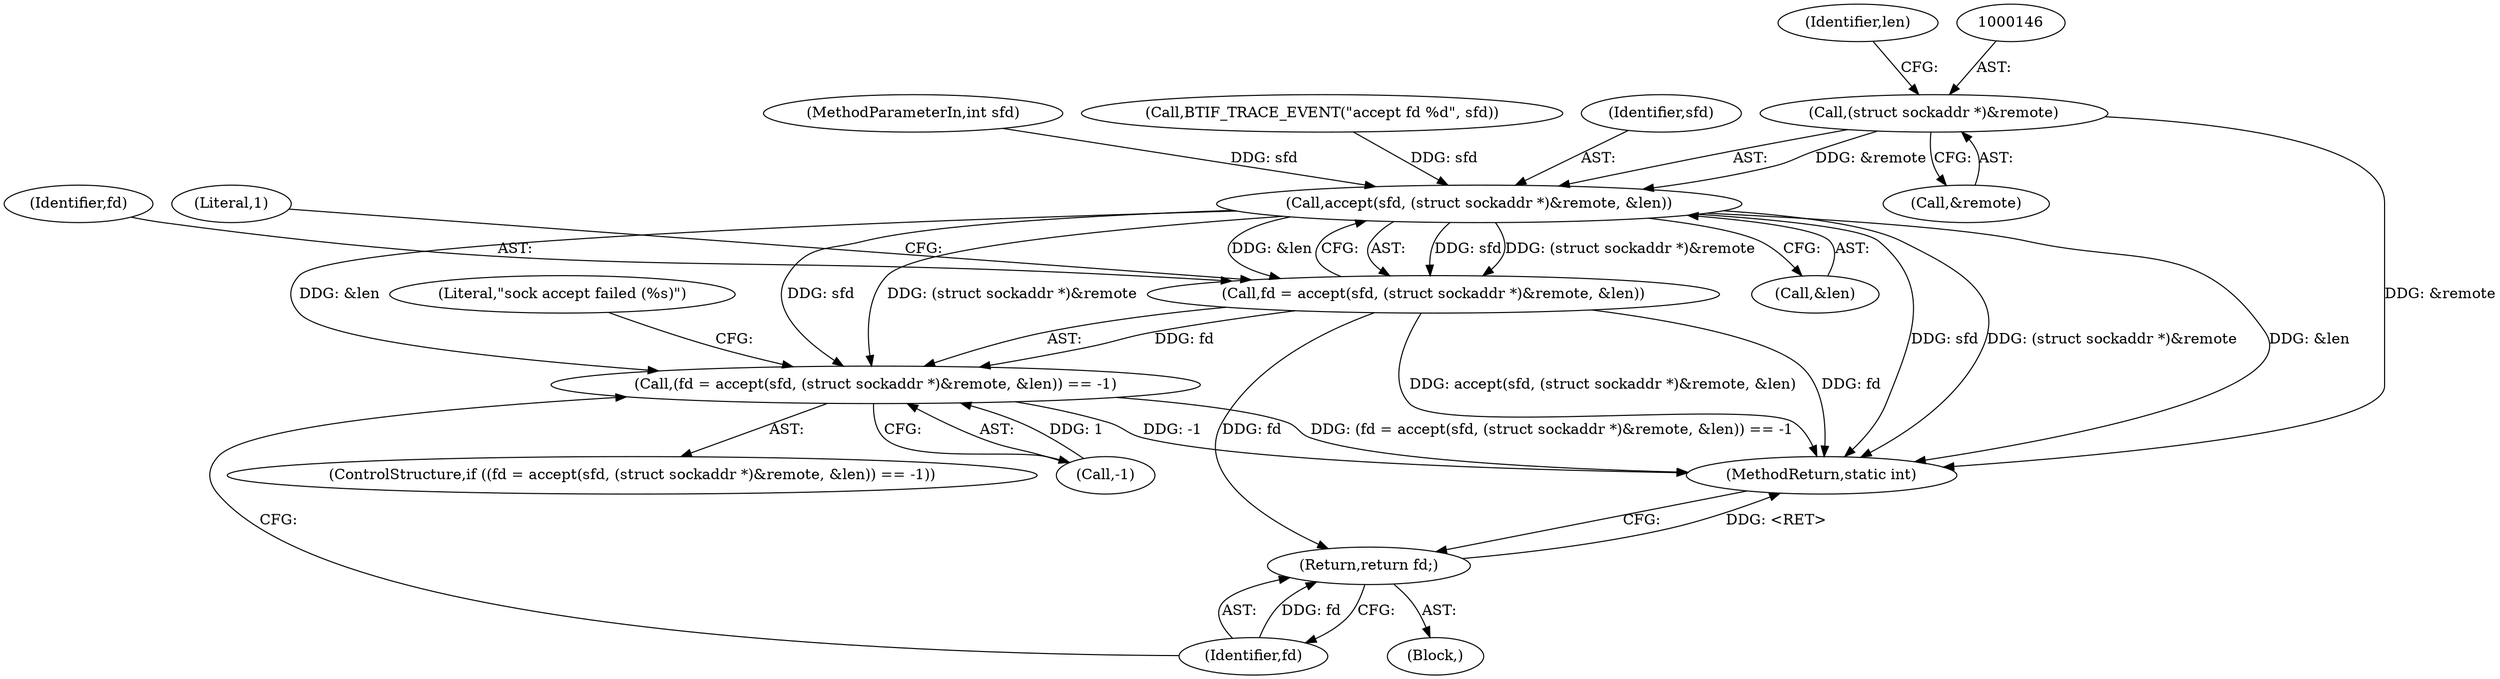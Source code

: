 digraph "1_Android_472271b153c5dc53c28beac55480a8d8434b2d5c_72@del" {
"1000145" [label="(Call,(struct sockaddr *)&remote)"];
"1000143" [label="(Call,accept(sfd, (struct sockaddr *)&remote, &len))"];
"1000140" [label="(Call,(fd = accept(sfd, (struct sockaddr *)&remote, &len)) == -1)"];
"1000141" [label="(Call,fd = accept(sfd, (struct sockaddr *)&remote, &len))"];
"1000161" [label="(Return,return fd;)"];
"1000161" [label="(Return,return fd;)"];
"1000139" [label="(ControlStructure,if ((fd = accept(sfd, (struct sockaddr *)&remote, &len)) == -1))"];
"1000162" [label="(Identifier,fd)"];
"1000149" [label="(Call,&len)"];
"1000145" [label="(Call,(struct sockaddr *)&remote)"];
"1000102" [label="(MethodParameterIn,int sfd)"];
"1000112" [label="(Call,BTIF_TRACE_EVENT(\"accept fd %d\", sfd))"];
"1000150" [label="(Identifier,len)"];
"1000141" [label="(Call,fd = accept(sfd, (struct sockaddr *)&remote, &len))"];
"1000103" [label="(Block,)"];
"1000163" [label="(MethodReturn,static int)"];
"1000142" [label="(Identifier,fd)"];
"1000144" [label="(Identifier,sfd)"];
"1000143" [label="(Call,accept(sfd, (struct sockaddr *)&remote, &len))"];
"1000155" [label="(Literal,\"sock accept failed (%s)\")"];
"1000152" [label="(Literal,1)"];
"1000140" [label="(Call,(fd = accept(sfd, (struct sockaddr *)&remote, &len)) == -1)"];
"1000151" [label="(Call,-1)"];
"1000147" [label="(Call,&remote)"];
"1000145" -> "1000143"  [label="AST: "];
"1000145" -> "1000147"  [label="CFG: "];
"1000146" -> "1000145"  [label="AST: "];
"1000147" -> "1000145"  [label="AST: "];
"1000150" -> "1000145"  [label="CFG: "];
"1000145" -> "1000163"  [label="DDG: &remote"];
"1000145" -> "1000143"  [label="DDG: &remote"];
"1000143" -> "1000141"  [label="AST: "];
"1000143" -> "1000149"  [label="CFG: "];
"1000144" -> "1000143"  [label="AST: "];
"1000149" -> "1000143"  [label="AST: "];
"1000141" -> "1000143"  [label="CFG: "];
"1000143" -> "1000163"  [label="DDG: &len"];
"1000143" -> "1000163"  [label="DDG: sfd"];
"1000143" -> "1000163"  [label="DDG: (struct sockaddr *)&remote"];
"1000143" -> "1000140"  [label="DDG: sfd"];
"1000143" -> "1000140"  [label="DDG: (struct sockaddr *)&remote"];
"1000143" -> "1000140"  [label="DDG: &len"];
"1000143" -> "1000141"  [label="DDG: sfd"];
"1000143" -> "1000141"  [label="DDG: (struct sockaddr *)&remote"];
"1000143" -> "1000141"  [label="DDG: &len"];
"1000102" -> "1000143"  [label="DDG: sfd"];
"1000112" -> "1000143"  [label="DDG: sfd"];
"1000140" -> "1000139"  [label="AST: "];
"1000140" -> "1000151"  [label="CFG: "];
"1000141" -> "1000140"  [label="AST: "];
"1000151" -> "1000140"  [label="AST: "];
"1000155" -> "1000140"  [label="CFG: "];
"1000162" -> "1000140"  [label="CFG: "];
"1000140" -> "1000163"  [label="DDG: -1"];
"1000140" -> "1000163"  [label="DDG: (fd = accept(sfd, (struct sockaddr *)&remote, &len)) == -1"];
"1000141" -> "1000140"  [label="DDG: fd"];
"1000151" -> "1000140"  [label="DDG: 1"];
"1000142" -> "1000141"  [label="AST: "];
"1000152" -> "1000141"  [label="CFG: "];
"1000141" -> "1000163"  [label="DDG: fd"];
"1000141" -> "1000163"  [label="DDG: accept(sfd, (struct sockaddr *)&remote, &len)"];
"1000141" -> "1000161"  [label="DDG: fd"];
"1000161" -> "1000103"  [label="AST: "];
"1000161" -> "1000162"  [label="CFG: "];
"1000162" -> "1000161"  [label="AST: "];
"1000163" -> "1000161"  [label="CFG: "];
"1000161" -> "1000163"  [label="DDG: <RET>"];
"1000162" -> "1000161"  [label="DDG: fd"];
}
